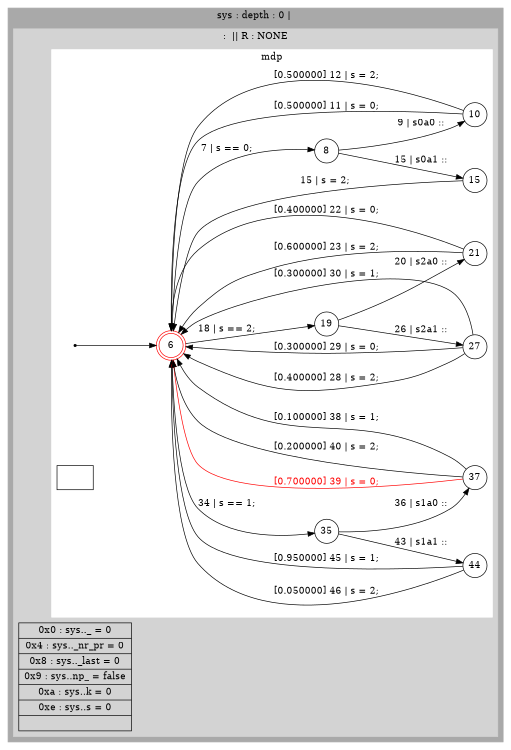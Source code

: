 digraph finite_state_machine {
	rankdir=LR
	size="8,5" 

	subgraph cluster_sys {
		style=filled;
		color=darkgrey;
		label = " sys : depth : 0 |  "; 
		subgraph cluster_ {
			style=filled;
			color=lightgrey;
			label = "  :  || R : NONE  "; 
 "node2"[ 
			label = "0x0   :   sys.._                  = 0
 | 0x4   :   sys.._nr_pr             = 0
 | 0x8   :   sys.._last              = 0
 | 0x9   :   sys..np_                = false
 | 0xa   :   sys..k                  = 0
 | 0xe   :   sys..s                  = 0
 | "
			shape = "record" 
];
			subgraph cluster_mdp {
				style=filled;
				color=white;
				label = "mdp" ; 
				94537174171673 [label = 6, shape = doublecircle, color = red, fixedsize = true]; 
				s94537174171673 [shape = point];
 "node9"[ 
				label = ""
				shape = "record" 
];
				94537174210665 [label = 35, shape = circle, fixedsize = true ];
				94537174211625 [label = 44, shape = circle, fixedsize = true ];
				94537174211401 [label = 37, shape = circle, fixedsize = true ];
				94537174207625 [label = 19, shape = circle, fixedsize = true ];
				94537174209881 [label = 27, shape = circle, fixedsize = true ];
				94537174209657 [label = 21, shape = circle, fixedsize = true ];
				94537174207225 [label = 8, shape = circle, fixedsize = true ];
				94537174208489 [label = 15, shape = circle, fixedsize = true ];
				94537174208057 [label = 10, shape = circle, fixedsize = true ];
				s94537174171673 -> 94537174171673;
				94537174210665 -> 94537174211401 [ label = "36 | s1a0 :: "];
				94537174171673 -> 94537174207225 [ label = "7 | s == 0; "];
				94537174171673 -> 94537174207625 [ label = "18 | s == 2; "];
				94537174207225 -> 94537174208057 [ label = "9 | s0a0 :: "];
				94537174207225 -> 94537174208489 [ label = "15 | s0a1 :: "];
				94537174208489 -> 94537174171673 [ label = "15 | s = 2; "];
				94537174208057 -> 94537174171673 [ label = " [0.500000] 11 | s = 0; "];
				94537174208057 -> 94537174171673 [ label = " [0.500000] 12 | s = 2; "];
				94537174171673 -> 94537174210665 [ label = "34 | s == 1; "];
				94537174207625 -> 94537174209657 [ label = "20 | s2a0 :: "];
				94537174207625 -> 94537174209881 [ label = "26 | s2a1 :: "];
				94537174209657 -> 94537174171673 [ label = " [0.400000] 22 | s = 0; "];
				94537174209657 -> 94537174171673 [ label = " [0.600000] 23 | s = 2; "];
				94537174209881 -> 94537174171673 [ label = " [0.400000] 28 | s = 2; "];
				94537174209881 -> 94537174171673 [ label = " [0.300000] 29 | s = 0; "];
				94537174209881 -> 94537174171673 [ label = " [0.300000] 30 | s = 1; "];
				94537174210665 -> 94537174211625 [ label = "43 | s1a1 :: "];
				94537174211401 -> 94537174171673 [ label = " [0.100000] 38 | s = 1; "];
				94537174211401 -> 94537174171673 [color = red, fontcolor = red, label = " [0.700000] 39 | s = 0; "];
				94537174211401 -> 94537174171673 [ label = " [0.200000] 40 | s = 2; "];
				94537174211625 -> 94537174171673 [ label = " [0.950000] 45 | s = 1; "];
				94537174211625 -> 94537174171673 [ label = " [0.050000] 46 | s = 2; "];

			}
		}

	}

}